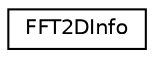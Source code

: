 digraph "Graphical Class Hierarchy"
{
 // LATEX_PDF_SIZE
  edge [fontname="Helvetica",fontsize="10",labelfontname="Helvetica",labelfontsize="10"];
  node [fontname="Helvetica",fontsize="10",shape=record];
  rankdir="LR";
  Node0 [label="FFT2DInfo",height=0.2,width=0.4,color="black", fillcolor="white", style="filled",URL="$structarm__compute_1_1_f_f_t2_d_info.xhtml",tooltip="Descriptor used by the FFT2D function."];
}

